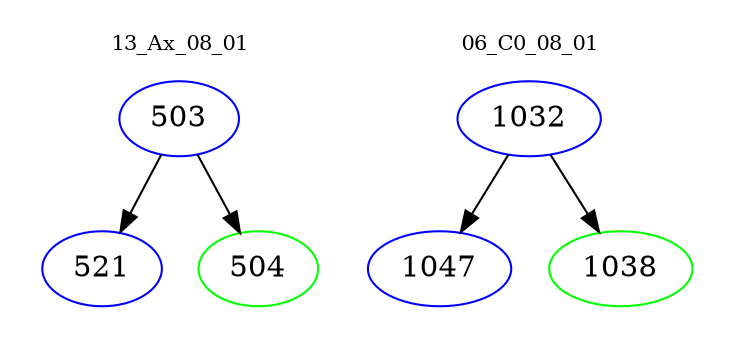 digraph{
subgraph cluster_0 {
color = white
label = "13_Ax_08_01";
fontsize=10;
T0_503 [label="503", color="blue"]
T0_503 -> T0_521 [color="black"]
T0_521 [label="521", color="blue"]
T0_503 -> T0_504 [color="black"]
T0_504 [label="504", color="green"]
}
subgraph cluster_1 {
color = white
label = "06_C0_08_01";
fontsize=10;
T1_1032 [label="1032", color="blue"]
T1_1032 -> T1_1047 [color="black"]
T1_1047 [label="1047", color="blue"]
T1_1032 -> T1_1038 [color="black"]
T1_1038 [label="1038", color="green"]
}
}

